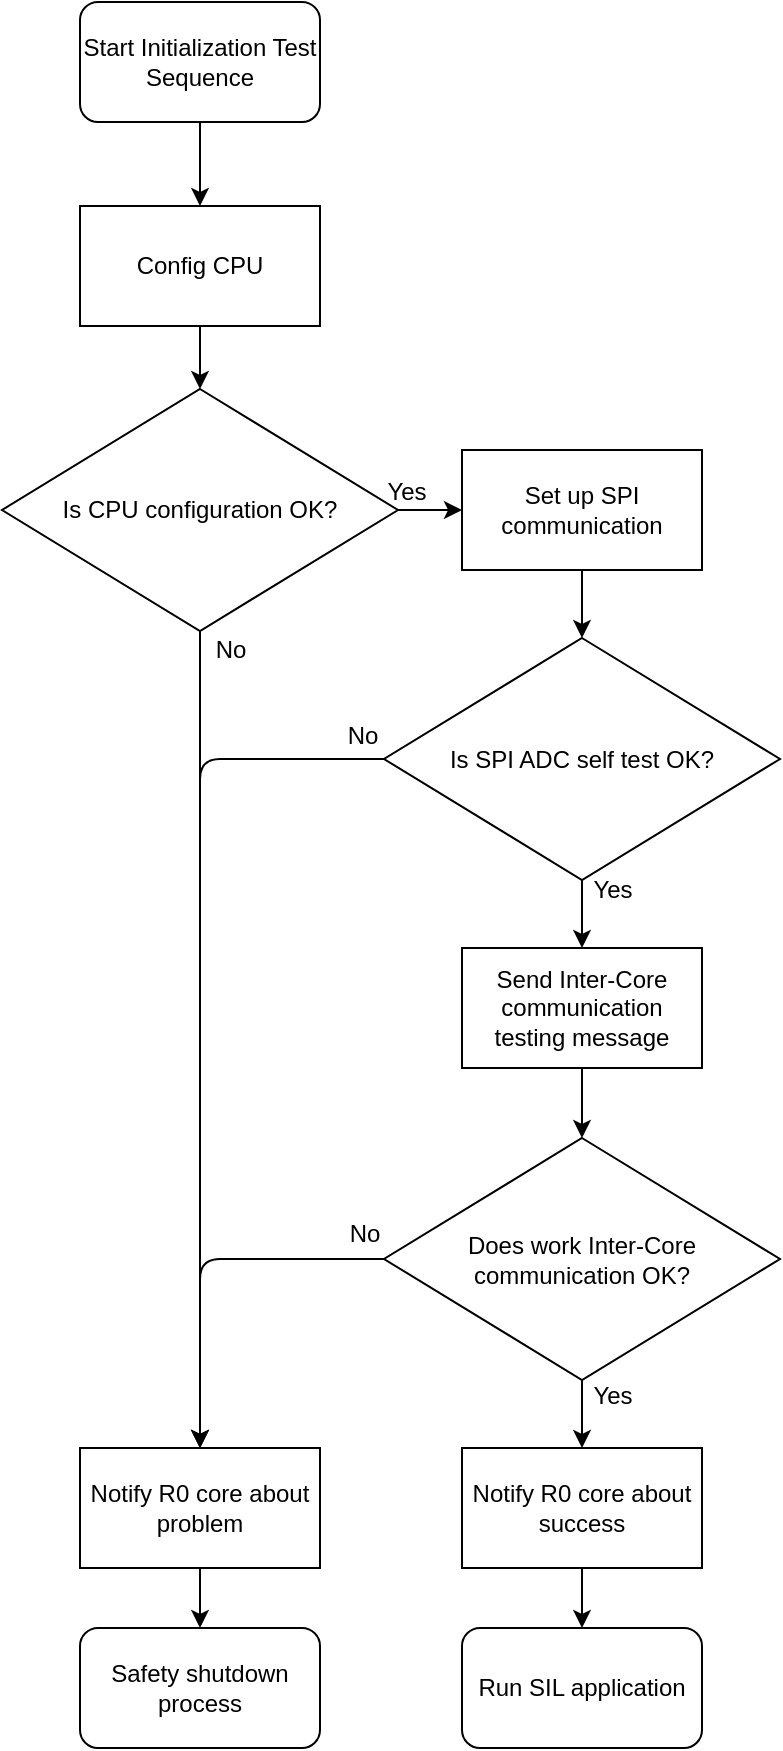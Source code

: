 <mxfile scale="3" border="0">
    <diagram id="LzTGRrPrDBO6Tm46XuKC" name="Page-1">
        <mxGraphModel dx="2078" dy="2339" grid="0" gridSize="10" guides="1" tooltips="1" connect="1" arrows="1" fold="1" page="0" pageScale="1" pageWidth="1600" pageHeight="1200" math="0" shadow="0">
            <root>
                <mxCell id="0"/>
                <mxCell id="1" parent="0"/>
                <mxCell id="381" style="edgeStyle=none;html=1;" parent="1" source="352" target="378" edge="1">
                    <mxGeometry relative="1" as="geometry"/>
                </mxCell>
                <mxCell id="352" value="Start Initialization Test Sequence" style="rounded=1;whiteSpace=wrap;html=1;fontSize=12;" parent="1" vertex="1">
                    <mxGeometry x="-500" y="-1172" width="120" height="60" as="geometry"/>
                </mxCell>
                <mxCell id="363" style="edgeStyle=none;html=1;exitX=0.5;exitY=1;exitDx=0;exitDy=0;fontSize=12;" parent="1" source="353" target="357" edge="1">
                    <mxGeometry relative="1" as="geometry"/>
                </mxCell>
                <mxCell id="353" value="Set up SPI communication" style="rounded=0;whiteSpace=wrap;html=1;fontSize=12;" parent="1" vertex="1">
                    <mxGeometry x="-309" y="-948" width="120" height="60" as="geometry"/>
                </mxCell>
                <mxCell id="365" style="edgeStyle=none;html=1;exitX=0.5;exitY=1;exitDx=0;exitDy=0;fontSize=12;" parent="1" source="354" target="359" edge="1">
                    <mxGeometry relative="1" as="geometry"/>
                </mxCell>
                <mxCell id="354" value="Send Inter-Core communication testing message" style="rounded=0;whiteSpace=wrap;html=1;fontSize=12;" parent="1" vertex="1">
                    <mxGeometry x="-309" y="-699" width="120" height="60" as="geometry"/>
                </mxCell>
                <mxCell id="356" value="Run SIL application" style="rounded=1;whiteSpace=wrap;html=1;fontSize=12;" parent="1" vertex="1">
                    <mxGeometry x="-309" y="-359" width="120" height="60" as="geometry"/>
                </mxCell>
                <mxCell id="364" style="edgeStyle=none;html=1;exitX=0.5;exitY=1;exitDx=0;exitDy=0;fontSize=12;" parent="1" source="357" target="354" edge="1">
                    <mxGeometry relative="1" as="geometry"/>
                </mxCell>
                <mxCell id="375" value="Yes" style="edgeLabel;html=1;align=center;verticalAlign=middle;resizable=0;points=[];fontSize=12;" parent="364" vertex="1" connectable="0">
                    <mxGeometry x="-0.534" relative="1" as="geometry">
                        <mxPoint x="15" y="-3" as="offset"/>
                    </mxGeometry>
                </mxCell>
                <mxCell id="370" style="edgeStyle=orthogonalEdgeStyle;html=1;exitX=0;exitY=0.5;exitDx=0;exitDy=0;fontSize=12;" parent="1" source="357" target="387" edge="1">
                    <mxGeometry relative="1" as="geometry">
                        <mxPoint x="-88" y="-793.5" as="targetPoint"/>
                    </mxGeometry>
                </mxCell>
                <mxCell id="374" value="No" style="edgeLabel;html=1;align=center;verticalAlign=middle;resizable=0;points=[];fontSize=12;" parent="370" vertex="1" connectable="0">
                    <mxGeometry x="-0.097" y="1" relative="1" as="geometry">
                        <mxPoint x="80" y="-117" as="offset"/>
                    </mxGeometry>
                </mxCell>
                <mxCell id="357" value="Is SPI ADC self test OK?" style="rhombus;whiteSpace=wrap;html=1;fontSize=12;" parent="1" vertex="1">
                    <mxGeometry x="-348" y="-854" width="198" height="121" as="geometry"/>
                </mxCell>
                <mxCell id="367" style="edgeStyle=none;html=1;exitX=0.5;exitY=1;exitDx=0;exitDy=0;fontSize=12;entryX=0.5;entryY=0;entryDx=0;entryDy=0;" parent="1" source="359" target="388" edge="1">
                    <mxGeometry relative="1" as="geometry"/>
                </mxCell>
                <mxCell id="377" value="&lt;font&gt;Yes&lt;/font&gt;" style="edgeLabel;html=1;align=center;verticalAlign=middle;resizable=0;points=[];fontSize=12;" parent="367" vertex="1" connectable="0">
                    <mxGeometry x="-0.531" y="-1" relative="1" as="geometry">
                        <mxPoint x="16" as="offset"/>
                    </mxGeometry>
                </mxCell>
                <mxCell id="371" style="edgeStyle=orthogonalEdgeStyle;html=1;exitX=0;exitY=0.5;exitDx=0;exitDy=0;fontSize=12;" parent="1" source="359" target="387" edge="1">
                    <mxGeometry relative="1" as="geometry">
                        <mxPoint x="-88" y="-543" as="targetPoint"/>
                    </mxGeometry>
                </mxCell>
                <mxCell id="376" value="&lt;font&gt;No&lt;/font&gt;" style="edgeLabel;html=1;align=center;verticalAlign=middle;resizable=0;points=[];fontSize=12;" parent="371" vertex="1" connectable="0">
                    <mxGeometry x="-0.712" y="-1" relative="1" as="geometry">
                        <mxPoint x="17" y="-12" as="offset"/>
                    </mxGeometry>
                </mxCell>
                <mxCell id="359" value="&lt;span style=&quot;color: rgb(0, 0, 0);&quot;&gt;Does work Inter-Core communication OK?&lt;/span&gt;" style="rhombus;whiteSpace=wrap;html=1;fontSize=12;" parent="1" vertex="1">
                    <mxGeometry x="-348" y="-604" width="198" height="121" as="geometry"/>
                </mxCell>
                <mxCell id="360" value="Safety shutdown process" style="rounded=1;whiteSpace=wrap;html=1;fontSize=12;" parent="1" vertex="1">
                    <mxGeometry x="-500" y="-359" width="120" height="60" as="geometry"/>
                </mxCell>
                <mxCell id="382" style="edgeStyle=none;html=1;" parent="1" source="378" target="379" edge="1">
                    <mxGeometry relative="1" as="geometry"/>
                </mxCell>
                <mxCell id="378" value="Config CPU" style="rounded=0;whiteSpace=wrap;html=1;fontSize=12;" parent="1" vertex="1">
                    <mxGeometry x="-500" y="-1070" width="120" height="60" as="geometry"/>
                </mxCell>
                <mxCell id="380" style="edgeStyle=none;html=1;entryX=0.5;entryY=0;entryDx=0;entryDy=0;" parent="1" source="379" target="387" edge="1">
                    <mxGeometry relative="1" as="geometry">
                        <mxPoint x="-518.593" y="-490.963" as="targetPoint"/>
                    </mxGeometry>
                </mxCell>
                <mxCell id="386" value="No" style="edgeLabel;html=1;align=center;verticalAlign=middle;resizable=0;points=[];fontSize=12;" parent="380" vertex="1" connectable="0">
                    <mxGeometry x="-0.924" relative="1" as="geometry">
                        <mxPoint x="15" y="-6" as="offset"/>
                    </mxGeometry>
                </mxCell>
                <mxCell id="384" style="edgeStyle=none;html=1;exitX=1;exitY=0.5;exitDx=0;exitDy=0;entryX=0;entryY=0.5;entryDx=0;entryDy=0;" parent="1" source="379" target="353" edge="1">
                    <mxGeometry relative="1" as="geometry"/>
                </mxCell>
                <mxCell id="385" value="Yes" style="edgeLabel;html=1;align=center;verticalAlign=middle;resizable=0;points=[];fontSize=12;" parent="384" vertex="1" connectable="0">
                    <mxGeometry x="-0.414" relative="1" as="geometry">
                        <mxPoint x="-6" y="-9" as="offset"/>
                    </mxGeometry>
                </mxCell>
                <mxCell id="379" value="Is CPU configuration OK?" style="rhombus;whiteSpace=wrap;html=1;fontSize=12;" parent="1" vertex="1">
                    <mxGeometry x="-539" y="-978.5" width="198" height="121" as="geometry"/>
                </mxCell>
                <mxCell id="392" style="edgeStyle=none;html=1;exitX=0.5;exitY=1;exitDx=0;exitDy=0;" edge="1" parent="1" source="387" target="360">
                    <mxGeometry relative="1" as="geometry"/>
                </mxCell>
                <mxCell id="387" value="Notify R0 core about problem" style="rounded=0;whiteSpace=wrap;html=1;fontSize=12;" vertex="1" parent="1">
                    <mxGeometry x="-500" y="-449" width="120" height="60" as="geometry"/>
                </mxCell>
                <mxCell id="389" style="edgeStyle=none;html=1;exitX=0.5;exitY=1;exitDx=0;exitDy=0;" edge="1" parent="1" source="388" target="356">
                    <mxGeometry relative="1" as="geometry"/>
                </mxCell>
                <mxCell id="388" value="Notify R0 core about success" style="rounded=0;whiteSpace=wrap;html=1;fontSize=12;" vertex="1" parent="1">
                    <mxGeometry x="-309" y="-449" width="120" height="60" as="geometry"/>
                </mxCell>
            </root>
        </mxGraphModel>
    </diagram>
</mxfile>